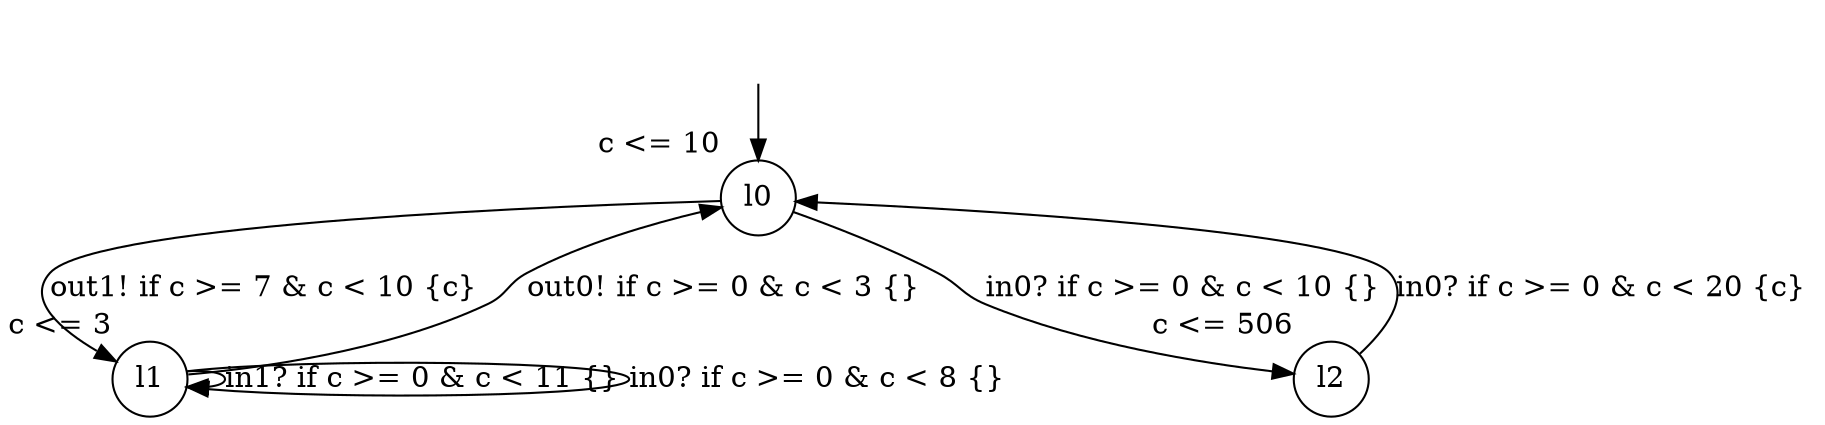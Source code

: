 digraph g {
__start0 [label="" shape="none"];
l0 [shape="circle" margin=0 label="l0", xlabel="c <= 10"];
l1 [shape="circle" margin=0 label="l1", xlabel="c <= 3"];
l2 [shape="circle" margin=0 label="l2", xlabel="c <= 506"];
l0 -> l2 [label="in0? if c >= 0 & c < 10 {} "];
l0 -> l1 [label="out1! if c >= 7 & c < 10 {c} "];
l1 -> l1 [label="in1? if c >= 0 & c < 11 {} "];
l1 -> l0 [label="out0! if c >= 0 & c < 3 {} "];
l1 -> l1 [label="in0? if c >= 0 & c < 8 {} "];
l2 -> l0 [label="in0? if c >= 0 & c < 20 {c} "];
__start0 -> l0;
}
